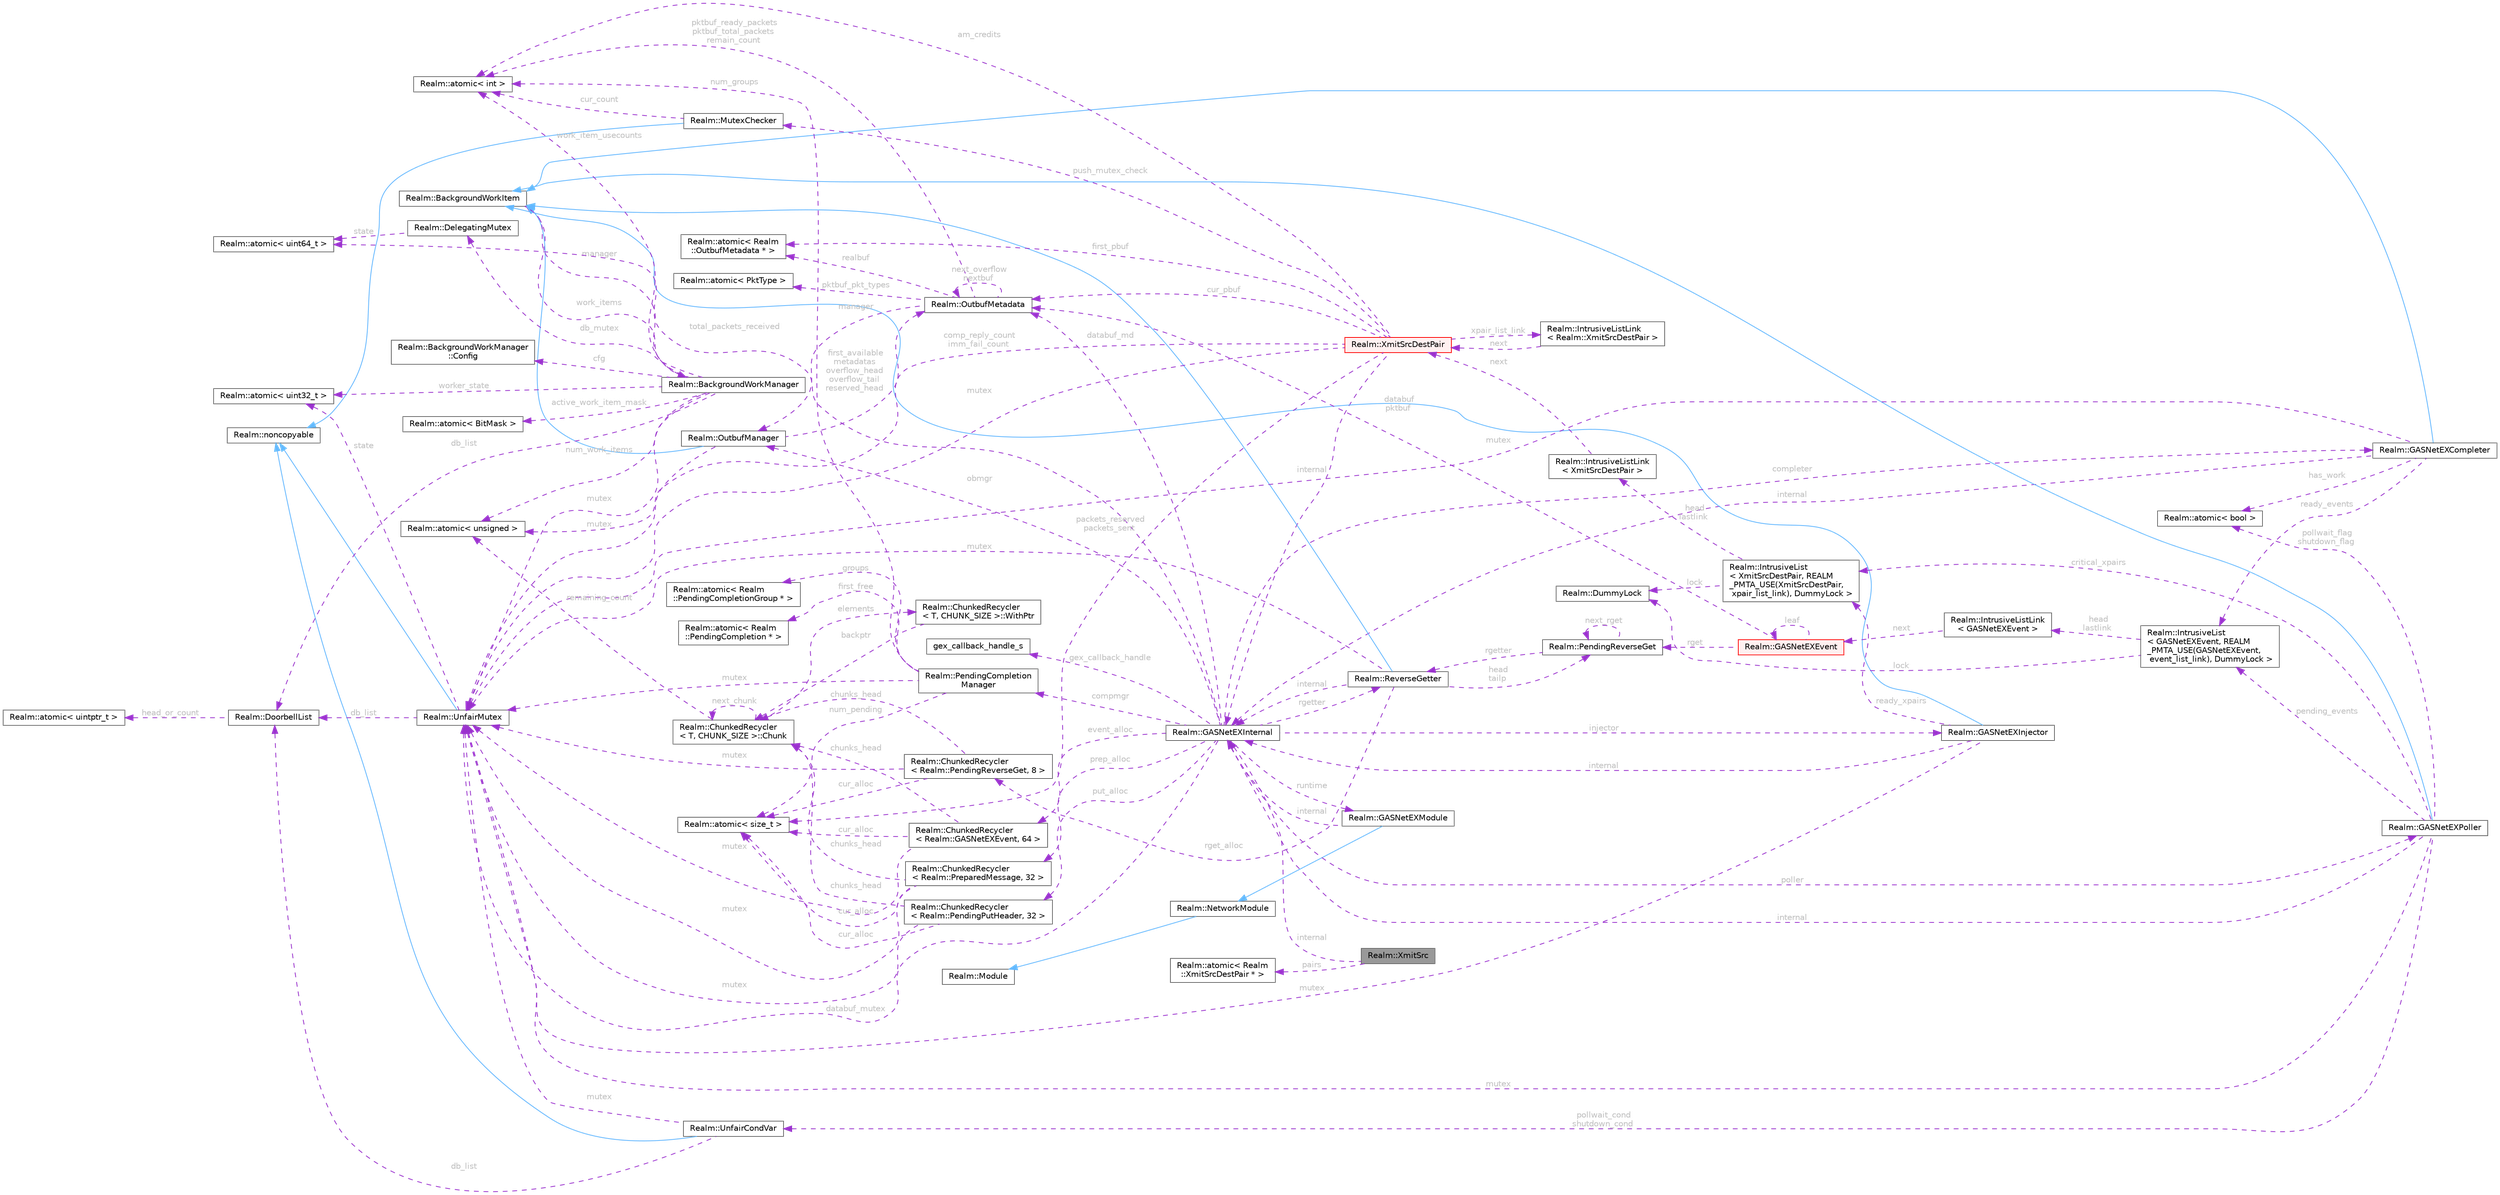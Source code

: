 digraph "Realm::XmitSrc"
{
 // LATEX_PDF_SIZE
  bgcolor="transparent";
  edge [fontname=Helvetica,fontsize=10,labelfontname=Helvetica,labelfontsize=10];
  node [fontname=Helvetica,fontsize=10,shape=box,height=0.2,width=0.4];
  rankdir="LR";
  Node1 [id="Node000001",label="Realm::XmitSrc",height=0.2,width=0.4,color="gray40", fillcolor="grey60", style="filled", fontcolor="black",tooltip=" "];
  Node2 -> Node1 [id="edge1_Node000001_Node000002",dir="back",color="darkorchid3",style="dashed",tooltip=" ",label=" internal",fontcolor="grey" ];
  Node2 [id="Node000002",label="Realm::GASNetEXInternal",height=0.2,width=0.4,color="gray40", fillcolor="white", style="filled",URL="$classRealm_1_1GASNetEXInternal.html",tooltip=" "];
  Node3 -> Node2 [id="edge2_Node000002_Node000003",dir="back",color="darkorchid3",style="dashed",tooltip=" ",label=" runtime",fontcolor="grey" ];
  Node3 [id="Node000003",label="Realm::GASNetEXModule",height=0.2,width=0.4,color="gray40", fillcolor="white", style="filled",URL="$classRealm_1_1GASNetEXModule.html",tooltip=" "];
  Node4 -> Node3 [id="edge3_Node000003_Node000004",dir="back",color="steelblue1",style="solid",tooltip=" "];
  Node4 [id="Node000004",label="Realm::NetworkModule",height=0.2,width=0.4,color="gray40", fillcolor="white", style="filled",URL="$classRealm_1_1NetworkModule.html",tooltip=" "];
  Node5 -> Node4 [id="edge4_Node000004_Node000005",dir="back",color="steelblue1",style="solid",tooltip=" "];
  Node5 [id="Node000005",label="Realm::Module",height=0.2,width=0.4,color="gray40", fillcolor="white", style="filled",URL="$classRealm_1_1Module.html",tooltip=" "];
  Node2 -> Node3 [id="edge5_Node000003_Node000002",dir="back",color="darkorchid3",style="dashed",tooltip=" ",label=" internal",fontcolor="grey" ];
  Node6 -> Node2 [id="edge6_Node000002_Node000006",dir="back",color="darkorchid3",style="dashed",tooltip=" ",label=" poller",fontcolor="grey" ];
  Node6 [id="Node000006",label="Realm::GASNetEXPoller",height=0.2,width=0.4,color="gray40", fillcolor="white", style="filled",URL="$classRealm_1_1GASNetEXPoller.html",tooltip=" "];
  Node7 -> Node6 [id="edge7_Node000006_Node000007",dir="back",color="steelblue1",style="solid",tooltip=" "];
  Node7 [id="Node000007",label="Realm::BackgroundWorkItem",height=0.2,width=0.4,color="gray40", fillcolor="white", style="filled",URL="$classRealm_1_1BackgroundWorkItem.html",tooltip=" "];
  Node8 -> Node7 [id="edge8_Node000007_Node000008",dir="back",color="darkorchid3",style="dashed",tooltip=" ",label=" manager",fontcolor="grey" ];
  Node8 [id="Node000008",label="Realm::BackgroundWorkManager",height=0.2,width=0.4,color="gray40", fillcolor="white", style="filled",URL="$classRealm_1_1BackgroundWorkManager.html",tooltip=" "];
  Node9 -> Node8 [id="edge9_Node000008_Node000009",dir="back",color="darkorchid3",style="dashed",tooltip=" ",label=" cfg",fontcolor="grey" ];
  Node9 [id="Node000009",label="Realm::BackgroundWorkManager\l::Config",height=0.2,width=0.4,color="gray40", fillcolor="white", style="filled",URL="$structRealm_1_1BackgroundWorkManager_1_1Config.html",tooltip=" "];
  Node10 -> Node8 [id="edge10_Node000008_Node000010",dir="back",color="darkorchid3",style="dashed",tooltip=" ",label=" mutex",fontcolor="grey" ];
  Node10 [id="Node000010",label="Realm::UnfairMutex",height=0.2,width=0.4,color="gray40", fillcolor="white", style="filled",URL="$classRealm_1_1UnfairMutex.html",tooltip=" "];
  Node11 -> Node10 [id="edge11_Node000010_Node000011",dir="back",color="steelblue1",style="solid",tooltip=" "];
  Node11 [id="Node000011",label="Realm::noncopyable",height=0.2,width=0.4,color="gray40", fillcolor="white", style="filled",URL="$classRealm_1_1noncopyable.html",tooltip=" "];
  Node12 -> Node10 [id="edge12_Node000010_Node000012",dir="back",color="darkorchid3",style="dashed",tooltip=" ",label=" state",fontcolor="grey" ];
  Node12 [id="Node000012",label="Realm::atomic\< uint32_t \>",height=0.2,width=0.4,color="gray40", fillcolor="white", style="filled",URL="$classRealm_1_1atomic.html",tooltip=" "];
  Node13 -> Node10 [id="edge13_Node000010_Node000013",dir="back",color="darkorchid3",style="dashed",tooltip=" ",label=" db_list",fontcolor="grey" ];
  Node13 [id="Node000013",label="Realm::DoorbellList",height=0.2,width=0.4,color="gray40", fillcolor="white", style="filled",URL="$classRealm_1_1DoorbellList.html",tooltip=" "];
  Node14 -> Node13 [id="edge14_Node000013_Node000014",dir="back",color="darkorchid3",style="dashed",tooltip=" ",label=" head_or_count",fontcolor="grey" ];
  Node14 [id="Node000014",label="Realm::atomic\< uintptr_t \>",height=0.2,width=0.4,color="gray40", fillcolor="white", style="filled",URL="$classRealm_1_1atomic.html",tooltip=" "];
  Node15 -> Node8 [id="edge15_Node000008_Node000015",dir="back",color="darkorchid3",style="dashed",tooltip=" ",label=" num_work_items",fontcolor="grey" ];
  Node15 [id="Node000015",label="Realm::atomic\< unsigned \>",height=0.2,width=0.4,color="gray40", fillcolor="white", style="filled",URL="$classRealm_1_1atomic.html",tooltip=" "];
  Node16 -> Node8 [id="edge16_Node000008_Node000016",dir="back",color="darkorchid3",style="dashed",tooltip=" ",label=" active_work_item_mask",fontcolor="grey" ];
  Node16 [id="Node000016",label="Realm::atomic\< BitMask \>",height=0.2,width=0.4,color="gray40", fillcolor="white", style="filled",URL="$classRealm_1_1atomic.html",tooltip=" "];
  Node17 -> Node8 [id="edge17_Node000008_Node000017",dir="back",color="darkorchid3",style="dashed",tooltip=" ",label=" work_item_usecounts",fontcolor="grey" ];
  Node17 [id="Node000017",label="Realm::atomic\< int \>",height=0.2,width=0.4,color="gray40", fillcolor="white", style="filled",URL="$classRealm_1_1atomic.html",tooltip=" "];
  Node7 -> Node8 [id="edge18_Node000008_Node000007",dir="back",color="darkorchid3",style="dashed",tooltip=" ",label=" work_items",fontcolor="grey" ];
  Node12 -> Node8 [id="edge19_Node000008_Node000012",dir="back",color="darkorchid3",style="dashed",tooltip=" ",label=" worker_state",fontcolor="grey" ];
  Node18 -> Node8 [id="edge20_Node000008_Node000018",dir="back",color="darkorchid3",style="dashed",tooltip=" ",label=" db_mutex",fontcolor="grey" ];
  Node18 [id="Node000018",label="Realm::DelegatingMutex",height=0.2,width=0.4,color="gray40", fillcolor="white", style="filled",URL="$classRealm_1_1DelegatingMutex.html",tooltip=" "];
  Node19 -> Node18 [id="edge21_Node000018_Node000019",dir="back",color="darkorchid3",style="dashed",tooltip=" ",label=" state",fontcolor="grey" ];
  Node19 [id="Node000019",label="Realm::atomic\< uint64_t \>",height=0.2,width=0.4,color="gray40", fillcolor="white", style="filled",URL="$classRealm_1_1atomic.html",tooltip=" "];
  Node13 -> Node8 [id="edge22_Node000008_Node000013",dir="back",color="darkorchid3",style="dashed",tooltip=" ",label=" db_list",fontcolor="grey" ];
  Node2 -> Node6 [id="edge23_Node000006_Node000002",dir="back",color="darkorchid3",style="dashed",tooltip=" ",label=" internal",fontcolor="grey" ];
  Node10 -> Node6 [id="edge24_Node000006_Node000010",dir="back",color="darkorchid3",style="dashed",tooltip=" ",label=" mutex",fontcolor="grey" ];
  Node20 -> Node6 [id="edge25_Node000006_Node000020",dir="back",color="darkorchid3",style="dashed",tooltip=" ",label=" pollwait_flag\nshutdown_flag",fontcolor="grey" ];
  Node20 [id="Node000020",label="Realm::atomic\< bool \>",height=0.2,width=0.4,color="gray40", fillcolor="white", style="filled",URL="$classRealm_1_1atomic.html",tooltip=" "];
  Node21 -> Node6 [id="edge26_Node000006_Node000021",dir="back",color="darkorchid3",style="dashed",tooltip=" ",label=" pollwait_cond\nshutdown_cond",fontcolor="grey" ];
  Node21 [id="Node000021",label="Realm::UnfairCondVar",height=0.2,width=0.4,color="gray40", fillcolor="white", style="filled",URL="$classRealm_1_1UnfairCondVar.html",tooltip=" "];
  Node11 -> Node21 [id="edge27_Node000021_Node000011",dir="back",color="steelblue1",style="solid",tooltip=" "];
  Node10 -> Node21 [id="edge28_Node000021_Node000010",dir="back",color="darkorchid3",style="dashed",tooltip=" ",label=" mutex",fontcolor="grey" ];
  Node13 -> Node21 [id="edge29_Node000021_Node000013",dir="back",color="darkorchid3",style="dashed",tooltip=" ",label=" db_list",fontcolor="grey" ];
  Node22 -> Node6 [id="edge30_Node000006_Node000022",dir="back",color="darkorchid3",style="dashed",tooltip=" ",label=" critical_xpairs",fontcolor="grey" ];
  Node22 [id="Node000022",label="Realm::IntrusiveList\l\< XmitSrcDestPair, REALM\l_PMTA_USE(XmitSrcDestPair,\l xpair_list_link), DummyLock \>",height=0.2,width=0.4,color="gray40", fillcolor="white", style="filled",URL="$classRealm_1_1IntrusiveList.html",tooltip=" "];
  Node23 -> Node22 [id="edge31_Node000022_Node000023",dir="back",color="darkorchid3",style="dashed",tooltip=" ",label=" lock",fontcolor="grey" ];
  Node23 [id="Node000023",label="Realm::DummyLock",height=0.2,width=0.4,color="gray40", fillcolor="white", style="filled",URL="$classRealm_1_1DummyLock.html",tooltip=" "];
  Node24 -> Node22 [id="edge32_Node000022_Node000024",dir="back",color="darkorchid3",style="dashed",tooltip=" ",label=" head\nlastlink",fontcolor="grey" ];
  Node24 [id="Node000024",label="Realm::IntrusiveListLink\l\< XmitSrcDestPair \>",height=0.2,width=0.4,color="gray40", fillcolor="white", style="filled",URL="$structRealm_1_1IntrusiveListLink.html",tooltip=" "];
  Node25 -> Node24 [id="edge33_Node000024_Node000025",dir="back",color="darkorchid3",style="dashed",tooltip=" ",label=" next",fontcolor="grey" ];
  Node25 [id="Node000025",label="Realm::XmitSrcDestPair",height=0.2,width=0.4,color="red", fillcolor="#FFF0F0", style="filled",URL="$classRealm_1_1XmitSrcDestPair.html",tooltip=" "];
  Node26 -> Node25 [id="edge34_Node000025_Node000026",dir="back",color="darkorchid3",style="dashed",tooltip=" ",label=" xpair_list_link",fontcolor="grey" ];
  Node26 [id="Node000026",label="Realm::IntrusiveListLink\l\< Realm::XmitSrcDestPair \>",height=0.2,width=0.4,color="gray40", fillcolor="white", style="filled",URL="$structRealm_1_1IntrusiveListLink.html",tooltip=" "];
  Node25 -> Node26 [id="edge35_Node000026_Node000025",dir="back",color="darkorchid3",style="dashed",tooltip=" ",label=" next",fontcolor="grey" ];
  Node2 -> Node25 [id="edge36_Node000025_Node000002",dir="back",color="darkorchid3",style="dashed",tooltip=" ",label=" internal",fontcolor="grey" ];
  Node27 -> Node25 [id="edge37_Node000025_Node000027",dir="back",color="darkorchid3",style="dashed",tooltip=" ",label=" packets_reserved\npackets_sent",fontcolor="grey" ];
  Node27 [id="Node000027",label="Realm::atomic\< size_t \>",height=0.2,width=0.4,color="gray40", fillcolor="white", style="filled",URL="$classRealm_1_1atomic.html",tooltip=" "];
  Node10 -> Node25 [id="edge38_Node000025_Node000010",dir="back",color="darkorchid3",style="dashed",tooltip=" ",label=" mutex",fontcolor="grey" ];
  Node28 -> Node25 [id="edge39_Node000025_Node000028",dir="back",color="darkorchid3",style="dashed",tooltip=" ",label=" push_mutex_check",fontcolor="grey" ];
  Node28 [id="Node000028",label="Realm::MutexChecker",height=0.2,width=0.4,color="gray40", fillcolor="white", style="filled",URL="$classRealm_1_1MutexChecker.html",tooltip=" "];
  Node11 -> Node28 [id="edge40_Node000028_Node000011",dir="back",color="steelblue1",style="solid",tooltip=" "];
  Node17 -> Node28 [id="edge41_Node000028_Node000017",dir="back",color="darkorchid3",style="dashed",tooltip=" ",label=" cur_count",fontcolor="grey" ];
  Node29 -> Node25 [id="edge42_Node000025_Node000029",dir="back",color="darkorchid3",style="dashed",tooltip=" ",label=" first_pbuf",fontcolor="grey" ];
  Node29 [id="Node000029",label="Realm::atomic\< Realm\l::OutbufMetadata * \>",height=0.2,width=0.4,color="gray40", fillcolor="white", style="filled",URL="$classRealm_1_1atomic.html",tooltip=" "];
  Node30 -> Node25 [id="edge43_Node000025_Node000030",dir="back",color="darkorchid3",style="dashed",tooltip=" ",label=" cur_pbuf",fontcolor="grey" ];
  Node30 [id="Node000030",label="Realm::OutbufMetadata",height=0.2,width=0.4,color="gray40", fillcolor="white", style="filled",URL="$classRealm_1_1OutbufMetadata.html",tooltip=" "];
  Node31 -> Node30 [id="edge44_Node000030_Node000031",dir="back",color="darkorchid3",style="dashed",tooltip=" ",label=" manager",fontcolor="grey" ];
  Node31 [id="Node000031",label="Realm::OutbufManager",height=0.2,width=0.4,color="gray40", fillcolor="white", style="filled",URL="$classRealm_1_1OutbufManager.html",tooltip=" "];
  Node7 -> Node31 [id="edge45_Node000031_Node000007",dir="back",color="steelblue1",style="solid",tooltip=" "];
  Node30 -> Node31 [id="edge46_Node000031_Node000030",dir="back",color="darkorchid3",style="dashed",tooltip=" ",label=" first_available\nmetadatas\noverflow_head\noverflow_tail\nreserved_head",fontcolor="grey" ];
  Node10 -> Node31 [id="edge47_Node000031_Node000010",dir="back",color="darkorchid3",style="dashed",tooltip=" ",label=" mutex",fontcolor="grey" ];
  Node30 -> Node30 [id="edge48_Node000030_Node000030",dir="back",color="darkorchid3",style="dashed",tooltip=" ",label=" next_overflow\nnextbuf",fontcolor="grey" ];
  Node29 -> Node30 [id="edge49_Node000030_Node000029",dir="back",color="darkorchid3",style="dashed",tooltip=" ",label=" realbuf",fontcolor="grey" ];
  Node17 -> Node30 [id="edge50_Node000030_Node000017",dir="back",color="darkorchid3",style="dashed",tooltip=" ",label=" pktbuf_ready_packets\npktbuf_total_packets\nremain_count",fontcolor="grey" ];
  Node32 -> Node30 [id="edge51_Node000030_Node000032",dir="back",color="darkorchid3",style="dashed",tooltip=" ",label=" pktbuf_pkt_types",fontcolor="grey" ];
  Node32 [id="Node000032",label="Realm::atomic\< PktType \>",height=0.2,width=0.4,color="gray40", fillcolor="white", style="filled",URL="$classRealm_1_1atomic.html",tooltip=" "];
  Node15 -> Node25 [id="edge52_Node000025_Node000015",dir="back",color="darkorchid3",style="dashed",tooltip=" ",label=" comp_reply_count\nimm_fail_count",fontcolor="grey" ];
  Node17 -> Node25 [id="edge53_Node000025_Node000017",dir="back",color="darkorchid3",style="dashed",tooltip=" ",label=" am_credits",fontcolor="grey" ];
  Node34 -> Node6 [id="edge54_Node000006_Node000034",dir="back",color="darkorchid3",style="dashed",tooltip=" ",label=" pending_events",fontcolor="grey" ];
  Node34 [id="Node000034",label="Realm::IntrusiveList\l\< GASNetEXEvent, REALM\l_PMTA_USE(GASNetEXEvent,\l event_list_link), DummyLock \>",height=0.2,width=0.4,color="gray40", fillcolor="white", style="filled",URL="$classRealm_1_1IntrusiveList.html",tooltip=" "];
  Node23 -> Node34 [id="edge55_Node000034_Node000023",dir="back",color="darkorchid3",style="dashed",tooltip=" ",label=" lock",fontcolor="grey" ];
  Node35 -> Node34 [id="edge56_Node000034_Node000035",dir="back",color="darkorchid3",style="dashed",tooltip=" ",label=" head\nlastlink",fontcolor="grey" ];
  Node35 [id="Node000035",label="Realm::IntrusiveListLink\l\< GASNetEXEvent \>",height=0.2,width=0.4,color="gray40", fillcolor="white", style="filled",URL="$structRealm_1_1IntrusiveListLink.html",tooltip=" "];
  Node36 -> Node35 [id="edge57_Node000035_Node000036",dir="back",color="darkorchid3",style="dashed",tooltip=" ",label=" next",fontcolor="grey" ];
  Node36 [id="Node000036",label="Realm::GASNetEXEvent",height=0.2,width=0.4,color="red", fillcolor="#FFF0F0", style="filled",URL="$classRealm_1_1GASNetEXEvent.html",tooltip=" "];
  Node30 -> Node36 [id="edge58_Node000036_Node000030",dir="back",color="darkorchid3",style="dashed",tooltip=" ",label=" databuf\npktbuf",fontcolor="grey" ];
  Node42 -> Node36 [id="edge59_Node000036_Node000042",dir="back",color="darkorchid3",style="dashed",tooltip=" ",label=" rget",fontcolor="grey" ];
  Node42 [id="Node000042",label="Realm::PendingReverseGet",height=0.2,width=0.4,color="gray40", fillcolor="white", style="filled",URL="$structRealm_1_1PendingReverseGet.html",tooltip=" "];
  Node43 -> Node42 [id="edge60_Node000042_Node000043",dir="back",color="darkorchid3",style="dashed",tooltip=" ",label=" rgetter",fontcolor="grey" ];
  Node43 [id="Node000043",label="Realm::ReverseGetter",height=0.2,width=0.4,color="gray40", fillcolor="white", style="filled",URL="$classRealm_1_1ReverseGetter.html",tooltip=" "];
  Node7 -> Node43 [id="edge61_Node000043_Node000007",dir="back",color="steelblue1",style="solid",tooltip=" "];
  Node2 -> Node43 [id="edge62_Node000043_Node000002",dir="back",color="darkorchid3",style="dashed",tooltip=" ",label=" internal",fontcolor="grey" ];
  Node10 -> Node43 [id="edge63_Node000043_Node000010",dir="back",color="darkorchid3",style="dashed",tooltip=" ",label=" mutex",fontcolor="grey" ];
  Node42 -> Node43 [id="edge64_Node000043_Node000042",dir="back",color="darkorchid3",style="dashed",tooltip=" ",label=" head\ntailp",fontcolor="grey" ];
  Node44 -> Node43 [id="edge65_Node000043_Node000044",dir="back",color="darkorchid3",style="dashed",tooltip=" ",label=" rget_alloc",fontcolor="grey" ];
  Node44 [id="Node000044",label="Realm::ChunkedRecycler\l\< Realm::PendingReverseGet, 8 \>",height=0.2,width=0.4,color="gray40", fillcolor="white", style="filled",URL="$classRealm_1_1ChunkedRecycler.html",tooltip=" "];
  Node10 -> Node44 [id="edge66_Node000044_Node000010",dir="back",color="darkorchid3",style="dashed",tooltip=" ",label=" mutex",fontcolor="grey" ];
  Node45 -> Node44 [id="edge67_Node000044_Node000045",dir="back",color="darkorchid3",style="dashed",tooltip=" ",label=" chunks_head",fontcolor="grey" ];
  Node45 [id="Node000045",label="Realm::ChunkedRecycler\l\< T, CHUNK_SIZE \>::Chunk",height=0.2,width=0.4,color="gray40", fillcolor="white", style="filled",URL="$structRealm_1_1ChunkedRecycler_1_1Chunk.html",tooltip=" "];
  Node15 -> Node45 [id="edge68_Node000045_Node000015",dir="back",color="darkorchid3",style="dashed",tooltip=" ",label=" remaining_count",fontcolor="grey" ];
  Node45 -> Node45 [id="edge69_Node000045_Node000045",dir="back",color="darkorchid3",style="dashed",tooltip=" ",label=" next_chunk",fontcolor="grey" ];
  Node46 -> Node45 [id="edge70_Node000045_Node000046",dir="back",color="darkorchid3",style="dashed",tooltip=" ",label=" elements",fontcolor="grey" ];
  Node46 [id="Node000046",label="Realm::ChunkedRecycler\l\< T, CHUNK_SIZE \>::WithPtr",height=0.2,width=0.4,color="gray40", fillcolor="white", style="filled",URL="$structRealm_1_1ChunkedRecycler_1_1WithPtr.html",tooltip=" "];
  Node45 -> Node46 [id="edge71_Node000046_Node000045",dir="back",color="darkorchid3",style="dashed",tooltip=" ",label=" backptr",fontcolor="grey" ];
  Node27 -> Node44 [id="edge72_Node000044_Node000027",dir="back",color="darkorchid3",style="dashed",tooltip=" ",label=" cur_alloc",fontcolor="grey" ];
  Node42 -> Node42 [id="edge73_Node000042_Node000042",dir="back",color="darkorchid3",style="dashed",tooltip=" ",label=" next_rget",fontcolor="grey" ];
  Node36 -> Node36 [id="edge74_Node000036_Node000036",dir="back",color="darkorchid3",style="dashed",tooltip=" ",label=" leaf",fontcolor="grey" ];
  Node48 -> Node2 [id="edge75_Node000002_Node000048",dir="back",color="darkorchid3",style="dashed",tooltip=" ",label=" injector",fontcolor="grey" ];
  Node48 [id="Node000048",label="Realm::GASNetEXInjector",height=0.2,width=0.4,color="gray40", fillcolor="white", style="filled",URL="$classRealm_1_1GASNetEXInjector.html",tooltip=" "];
  Node7 -> Node48 [id="edge76_Node000048_Node000007",dir="back",color="steelblue1",style="solid",tooltip=" "];
  Node2 -> Node48 [id="edge77_Node000048_Node000002",dir="back",color="darkorchid3",style="dashed",tooltip=" ",label=" internal",fontcolor="grey" ];
  Node10 -> Node48 [id="edge78_Node000048_Node000010",dir="back",color="darkorchid3",style="dashed",tooltip=" ",label=" mutex",fontcolor="grey" ];
  Node22 -> Node48 [id="edge79_Node000048_Node000022",dir="back",color="darkorchid3",style="dashed",tooltip=" ",label=" ready_xpairs",fontcolor="grey" ];
  Node49 -> Node2 [id="edge80_Node000002_Node000049",dir="back",color="darkorchid3",style="dashed",tooltip=" ",label=" completer",fontcolor="grey" ];
  Node49 [id="Node000049",label="Realm::GASNetEXCompleter",height=0.2,width=0.4,color="gray40", fillcolor="white", style="filled",URL="$classRealm_1_1GASNetEXCompleter.html",tooltip=" "];
  Node7 -> Node49 [id="edge81_Node000049_Node000007",dir="back",color="steelblue1",style="solid",tooltip=" "];
  Node2 -> Node49 [id="edge82_Node000049_Node000002",dir="back",color="darkorchid3",style="dashed",tooltip=" ",label=" internal",fontcolor="grey" ];
  Node10 -> Node49 [id="edge83_Node000049_Node000010",dir="back",color="darkorchid3",style="dashed",tooltip=" ",label=" mutex",fontcolor="grey" ];
  Node20 -> Node49 [id="edge84_Node000049_Node000020",dir="back",color="darkorchid3",style="dashed",tooltip=" ",label=" has_work",fontcolor="grey" ];
  Node34 -> Node49 [id="edge85_Node000049_Node000034",dir="back",color="darkorchid3",style="dashed",tooltip=" ",label=" ready_events",fontcolor="grey" ];
  Node43 -> Node2 [id="edge86_Node000002_Node000043",dir="back",color="darkorchid3",style="dashed",tooltip=" ",label=" rgetter",fontcolor="grey" ];
  Node39 -> Node2 [id="edge87_Node000002_Node000039",dir="back",color="darkorchid3",style="dashed",tooltip=" ",label=" compmgr",fontcolor="grey" ];
  Node39 [id="Node000039",label="Realm::PendingCompletion\lManager",height=0.2,width=0.4,color="gray40", fillcolor="white", style="filled",URL="$classRealm_1_1PendingCompletionManager.html",tooltip=" "];
  Node10 -> Node39 [id="edge88_Node000039_Node000010",dir="back",color="darkorchid3",style="dashed",tooltip=" ",label=" mutex",fontcolor="grey" ];
  Node40 -> Node39 [id="edge89_Node000039_Node000040",dir="back",color="darkorchid3",style="dashed",tooltip=" ",label=" first_free",fontcolor="grey" ];
  Node40 [id="Node000040",label="Realm::atomic\< Realm\l::PendingCompletion * \>",height=0.2,width=0.4,color="gray40", fillcolor="white", style="filled",URL="$classRealm_1_1atomic.html",tooltip=" "];
  Node17 -> Node39 [id="edge90_Node000039_Node000017",dir="back",color="darkorchid3",style="dashed",tooltip=" ",label=" num_groups",fontcolor="grey" ];
  Node41 -> Node39 [id="edge91_Node000039_Node000041",dir="back",color="darkorchid3",style="dashed",tooltip=" ",label=" groups",fontcolor="grey" ];
  Node41 [id="Node000041",label="Realm::atomic\< Realm\l::PendingCompletionGroup * \>",height=0.2,width=0.4,color="gray40", fillcolor="white", style="filled",URL="$classRealm_1_1atomic.html",tooltip=" "];
  Node27 -> Node39 [id="edge92_Node000039_Node000027",dir="back",color="darkorchid3",style="dashed",tooltip=" ",label=" num_pending",fontcolor="grey" ];
  Node31 -> Node2 [id="edge93_Node000002_Node000031",dir="back",color="darkorchid3",style="dashed",tooltip=" ",label=" obmgr",fontcolor="grey" ];
  Node19 -> Node2 [id="edge94_Node000002_Node000019",dir="back",color="darkorchid3",style="dashed",tooltip=" ",label=" total_packets_received",fontcolor="grey" ];
  Node10 -> Node2 [id="edge95_Node000002_Node000010",dir="back",color="darkorchid3",style="dashed",tooltip=" ",label=" databuf_mutex",fontcolor="grey" ];
  Node30 -> Node2 [id="edge96_Node000002_Node000030",dir="back",color="darkorchid3",style="dashed",tooltip=" ",label=" databuf_md",fontcolor="grey" ];
  Node50 -> Node2 [id="edge97_Node000002_Node000050",dir="back",color="darkorchid3",style="dashed",tooltip=" ",label=" gex_callback_handle",fontcolor="grey" ];
  Node50 [id="Node000050",label="gex_callback_handle_s",height=0.2,width=0.4,color="gray40", fillcolor="white", style="filled",URL="$structgex__callback__handle__s.html",tooltip=" "];
  Node51 -> Node2 [id="edge98_Node000002_Node000051",dir="back",color="darkorchid3",style="dashed",tooltip=" ",label=" event_alloc",fontcolor="grey" ];
  Node51 [id="Node000051",label="Realm::ChunkedRecycler\l\< Realm::GASNetEXEvent, 64 \>",height=0.2,width=0.4,color="gray40", fillcolor="white", style="filled",URL="$classRealm_1_1ChunkedRecycler.html",tooltip=" "];
  Node10 -> Node51 [id="edge99_Node000051_Node000010",dir="back",color="darkorchid3",style="dashed",tooltip=" ",label=" mutex",fontcolor="grey" ];
  Node45 -> Node51 [id="edge100_Node000051_Node000045",dir="back",color="darkorchid3",style="dashed",tooltip=" ",label=" chunks_head",fontcolor="grey" ];
  Node27 -> Node51 [id="edge101_Node000051_Node000027",dir="back",color="darkorchid3",style="dashed",tooltip=" ",label=" cur_alloc",fontcolor="grey" ];
  Node52 -> Node2 [id="edge102_Node000002_Node000052",dir="back",color="darkorchid3",style="dashed",tooltip=" ",label=" prep_alloc",fontcolor="grey" ];
  Node52 [id="Node000052",label="Realm::ChunkedRecycler\l\< Realm::PreparedMessage, 32 \>",height=0.2,width=0.4,color="gray40", fillcolor="white", style="filled",URL="$classRealm_1_1ChunkedRecycler.html",tooltip=" "];
  Node10 -> Node52 [id="edge103_Node000052_Node000010",dir="back",color="darkorchid3",style="dashed",tooltip=" ",label=" mutex",fontcolor="grey" ];
  Node45 -> Node52 [id="edge104_Node000052_Node000045",dir="back",color="darkorchid3",style="dashed",tooltip=" ",label=" chunks_head",fontcolor="grey" ];
  Node27 -> Node52 [id="edge105_Node000052_Node000027",dir="back",color="darkorchid3",style="dashed",tooltip=" ",label=" cur_alloc",fontcolor="grey" ];
  Node53 -> Node2 [id="edge106_Node000002_Node000053",dir="back",color="darkorchid3",style="dashed",tooltip=" ",label=" put_alloc",fontcolor="grey" ];
  Node53 [id="Node000053",label="Realm::ChunkedRecycler\l\< Realm::PendingPutHeader, 32 \>",height=0.2,width=0.4,color="gray40", fillcolor="white", style="filled",URL="$classRealm_1_1ChunkedRecycler.html",tooltip=" "];
  Node10 -> Node53 [id="edge107_Node000053_Node000010",dir="back",color="darkorchid3",style="dashed",tooltip=" ",label=" mutex",fontcolor="grey" ];
  Node45 -> Node53 [id="edge108_Node000053_Node000045",dir="back",color="darkorchid3",style="dashed",tooltip=" ",label=" chunks_head",fontcolor="grey" ];
  Node27 -> Node53 [id="edge109_Node000053_Node000027",dir="back",color="darkorchid3",style="dashed",tooltip=" ",label=" cur_alloc",fontcolor="grey" ];
  Node54 -> Node1 [id="edge110_Node000001_Node000054",dir="back",color="darkorchid3",style="dashed",tooltip=" ",label=" pairs",fontcolor="grey" ];
  Node54 [id="Node000054",label="Realm::atomic\< Realm\l::XmitSrcDestPair * \>",height=0.2,width=0.4,color="gray40", fillcolor="white", style="filled",URL="$classRealm_1_1atomic.html",tooltip=" "];
}
